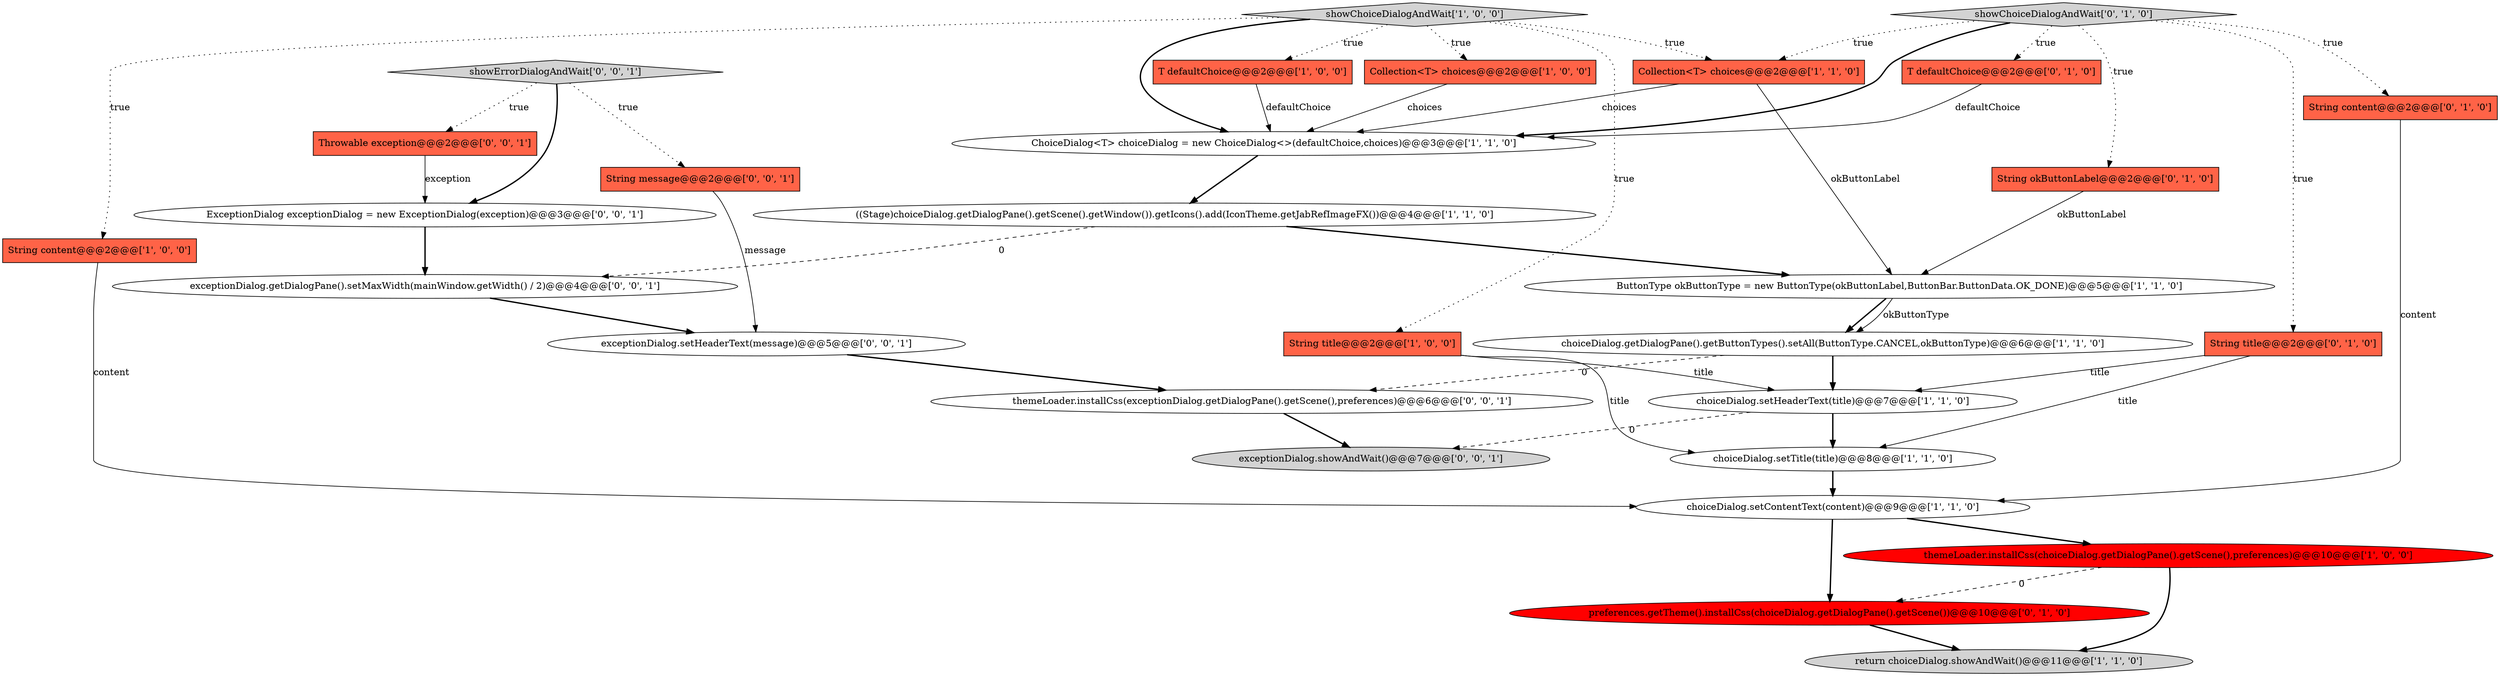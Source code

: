 digraph {
16 [style = filled, label = "String content@@@2@@@['0', '1', '0']", fillcolor = tomato, shape = box image = "AAA0AAABBB2BBB"];
9 [style = filled, label = "showChoiceDialogAndWait['1', '0', '0']", fillcolor = lightgray, shape = diamond image = "AAA0AAABBB1BBB"];
3 [style = filled, label = "((Stage)choiceDialog.getDialogPane().getScene().getWindow()).getIcons().add(IconTheme.getJabRefImageFX())@@@4@@@['1', '1', '0']", fillcolor = white, shape = ellipse image = "AAA0AAABBB1BBB"];
1 [style = filled, label = "String title@@@2@@@['1', '0', '0']", fillcolor = tomato, shape = box image = "AAA0AAABBB1BBB"];
7 [style = filled, label = "Collection<T> choices@@@2@@@['1', '0', '0']", fillcolor = tomato, shape = box image = "AAA0AAABBB1BBB"];
15 [style = filled, label = "T defaultChoice@@@2@@@['0', '1', '0']", fillcolor = tomato, shape = box image = "AAA0AAABBB2BBB"];
11 [style = filled, label = "T defaultChoice@@@2@@@['1', '0', '0']", fillcolor = tomato, shape = box image = "AAA0AAABBB1BBB"];
0 [style = filled, label = "choiceDialog.setTitle(title)@@@8@@@['1', '1', '0']", fillcolor = white, shape = ellipse image = "AAA0AAABBB1BBB"];
4 [style = filled, label = "choiceDialog.setContentText(content)@@@9@@@['1', '1', '0']", fillcolor = white, shape = ellipse image = "AAA0AAABBB1BBB"];
5 [style = filled, label = "String content@@@2@@@['1', '0', '0']", fillcolor = tomato, shape = box image = "AAA0AAABBB1BBB"];
8 [style = filled, label = "ChoiceDialog<T> choiceDialog = new ChoiceDialog<>(defaultChoice,choices)@@@3@@@['1', '1', '0']", fillcolor = white, shape = ellipse image = "AAA0AAABBB1BBB"];
19 [style = filled, label = "preferences.getTheme().installCss(choiceDialog.getDialogPane().getScene())@@@10@@@['0', '1', '0']", fillcolor = red, shape = ellipse image = "AAA1AAABBB2BBB"];
26 [style = filled, label = "exceptionDialog.showAndWait()@@@7@@@['0', '0', '1']", fillcolor = lightgray, shape = ellipse image = "AAA0AAABBB3BBB"];
17 [style = filled, label = "String title@@@2@@@['0', '1', '0']", fillcolor = tomato, shape = box image = "AAA0AAABBB2BBB"];
10 [style = filled, label = "themeLoader.installCss(choiceDialog.getDialogPane().getScene(),preferences)@@@10@@@['1', '0', '0']", fillcolor = red, shape = ellipse image = "AAA1AAABBB1BBB"];
27 [style = filled, label = "themeLoader.installCss(exceptionDialog.getDialogPane().getScene(),preferences)@@@6@@@['0', '0', '1']", fillcolor = white, shape = ellipse image = "AAA0AAABBB3BBB"];
21 [style = filled, label = "String message@@@2@@@['0', '0', '1']", fillcolor = tomato, shape = box image = "AAA0AAABBB3BBB"];
2 [style = filled, label = "ButtonType okButtonType = new ButtonType(okButtonLabel,ButtonBar.ButtonData.OK_DONE)@@@5@@@['1', '1', '0']", fillcolor = white, shape = ellipse image = "AAA0AAABBB1BBB"];
13 [style = filled, label = "choiceDialog.setHeaderText(title)@@@7@@@['1', '1', '0']", fillcolor = white, shape = ellipse image = "AAA0AAABBB1BBB"];
22 [style = filled, label = "exceptionDialog.getDialogPane().setMaxWidth(mainWindow.getWidth() / 2)@@@4@@@['0', '0', '1']", fillcolor = white, shape = ellipse image = "AAA0AAABBB3BBB"];
6 [style = filled, label = "return choiceDialog.showAndWait()@@@11@@@['1', '1', '0']", fillcolor = lightgray, shape = ellipse image = "AAA0AAABBB1BBB"];
20 [style = filled, label = "showChoiceDialogAndWait['0', '1', '0']", fillcolor = lightgray, shape = diamond image = "AAA0AAABBB2BBB"];
23 [style = filled, label = "exceptionDialog.setHeaderText(message)@@@5@@@['0', '0', '1']", fillcolor = white, shape = ellipse image = "AAA0AAABBB3BBB"];
24 [style = filled, label = "showErrorDialogAndWait['0', '0', '1']", fillcolor = lightgray, shape = diamond image = "AAA0AAABBB3BBB"];
28 [style = filled, label = "ExceptionDialog exceptionDialog = new ExceptionDialog(exception)@@@3@@@['0', '0', '1']", fillcolor = white, shape = ellipse image = "AAA0AAABBB3BBB"];
18 [style = filled, label = "String okButtonLabel@@@2@@@['0', '1', '0']", fillcolor = tomato, shape = box image = "AAA0AAABBB2BBB"];
14 [style = filled, label = "Collection<T> choices@@@2@@@['1', '1', '0']", fillcolor = tomato, shape = box image = "AAA0AAABBB1BBB"];
25 [style = filled, label = "Throwable exception@@@2@@@['0', '0', '1']", fillcolor = tomato, shape = box image = "AAA0AAABBB3BBB"];
12 [style = filled, label = "choiceDialog.getDialogPane().getButtonTypes().setAll(ButtonType.CANCEL,okButtonType)@@@6@@@['1', '1', '0']", fillcolor = white, shape = ellipse image = "AAA0AAABBB1BBB"];
4->10 [style = bold, label=""];
24->28 [style = bold, label=""];
14->8 [style = solid, label="choices"];
5->4 [style = solid, label="content"];
23->27 [style = bold, label=""];
24->25 [style = dotted, label="true"];
20->17 [style = dotted, label="true"];
10->19 [style = dashed, label="0"];
9->11 [style = dotted, label="true"];
8->3 [style = bold, label=""];
4->19 [style = bold, label=""];
20->14 [style = dotted, label="true"];
18->2 [style = solid, label="okButtonLabel"];
3->22 [style = dashed, label="0"];
14->2 [style = solid, label="okButtonLabel"];
15->8 [style = solid, label="defaultChoice"];
9->8 [style = bold, label=""];
19->6 [style = bold, label=""];
22->23 [style = bold, label=""];
10->6 [style = bold, label=""];
25->28 [style = solid, label="exception"];
9->14 [style = dotted, label="true"];
13->26 [style = dashed, label="0"];
2->12 [style = bold, label=""];
17->13 [style = solid, label="title"];
12->13 [style = bold, label=""];
1->13 [style = solid, label="title"];
20->8 [style = bold, label=""];
17->0 [style = solid, label="title"];
21->23 [style = solid, label="message"];
3->2 [style = bold, label=""];
0->4 [style = bold, label=""];
12->27 [style = dashed, label="0"];
9->1 [style = dotted, label="true"];
20->18 [style = dotted, label="true"];
1->0 [style = solid, label="title"];
16->4 [style = solid, label="content"];
11->8 [style = solid, label="defaultChoice"];
9->7 [style = dotted, label="true"];
24->21 [style = dotted, label="true"];
7->8 [style = solid, label="choices"];
28->22 [style = bold, label=""];
20->15 [style = dotted, label="true"];
20->16 [style = dotted, label="true"];
13->0 [style = bold, label=""];
2->12 [style = solid, label="okButtonType"];
27->26 [style = bold, label=""];
9->5 [style = dotted, label="true"];
}
